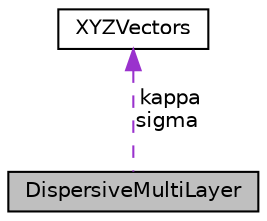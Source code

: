 digraph "DispersiveMultiLayer"
{
 // LATEX_PDF_SIZE
  edge [fontname="Helvetica",fontsize="10",labelfontname="Helvetica",labelfontsize="10"];
  node [fontname="Helvetica",fontsize="10",shape=record];
  Node1 [label="DispersiveMultiLayer",height=0.2,width=0.4,color="black", fillcolor="grey75", style="filled", fontcolor="black",tooltip=" "];
  Node2 -> Node1 [dir="back",color="darkorchid3",fontsize="10",style="dashed",label=" kappa\nsigma" ,fontname="Helvetica"];
  Node2 [label="XYZVectors",height=0.2,width=0.4,color="black", fillcolor="white", style="filled",URL="$classXYZVectors.html",tooltip=" "];
}

